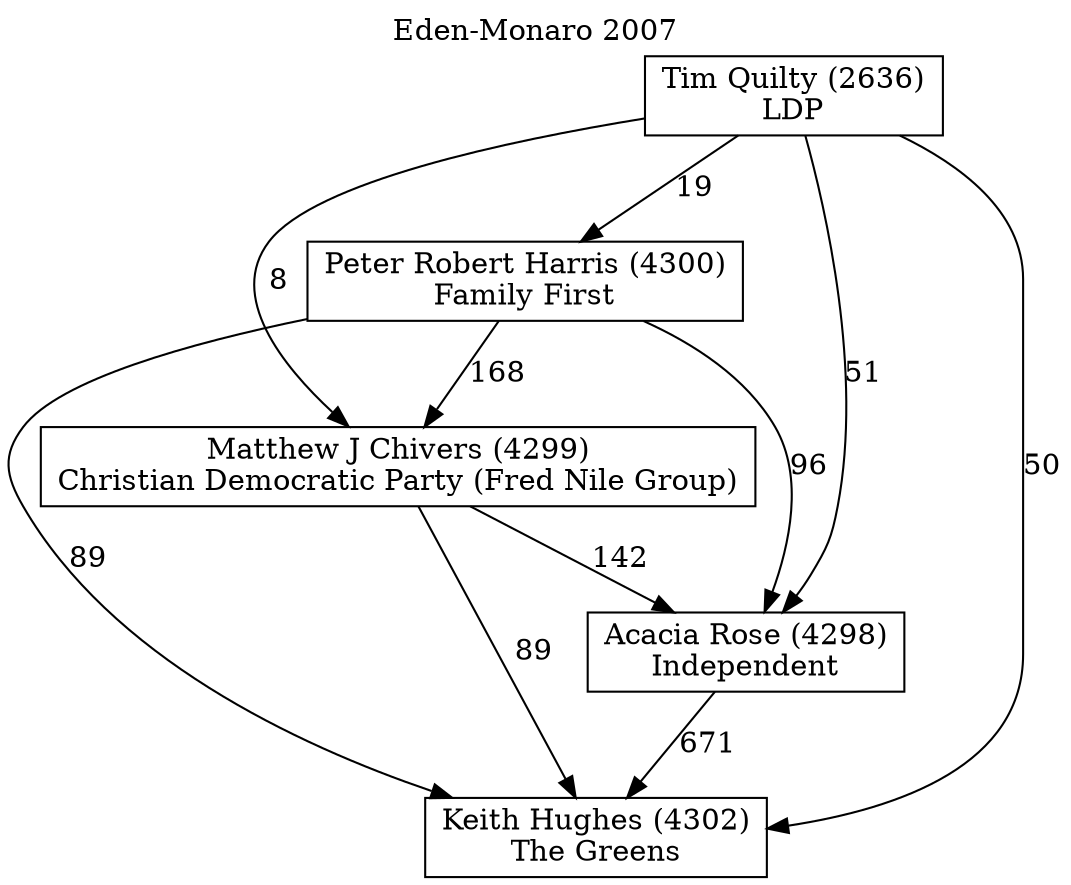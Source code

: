 // House preference flow
digraph "Keith Hughes (4302)_Eden-Monaro_2007" {
	graph [label="Eden-Monaro 2007" labelloc=t mclimit=10]
	node [shape=box]
	"Acacia Rose (4298)" [label="Acacia Rose (4298)
Independent"]
	"Keith Hughes (4302)" [label="Keith Hughes (4302)
The Greens"]
	"Matthew J Chivers (4299)" [label="Matthew J Chivers (4299)
Christian Democratic Party (Fred Nile Group)"]
	"Peter Robert Harris (4300)" [label="Peter Robert Harris (4300)
Family First"]
	"Tim Quilty (2636)" [label="Tim Quilty (2636)
LDP"]
	"Acacia Rose (4298)" -> "Keith Hughes (4302)" [label=671]
	"Matthew J Chivers (4299)" -> "Acacia Rose (4298)" [label=142]
	"Matthew J Chivers (4299)" -> "Keith Hughes (4302)" [label=89]
	"Peter Robert Harris (4300)" -> "Acacia Rose (4298)" [label=96]
	"Peter Robert Harris (4300)" -> "Keith Hughes (4302)" [label=89]
	"Peter Robert Harris (4300)" -> "Matthew J Chivers (4299)" [label=168]
	"Tim Quilty (2636)" -> "Acacia Rose (4298)" [label=51]
	"Tim Quilty (2636)" -> "Keith Hughes (4302)" [label=50]
	"Tim Quilty (2636)" -> "Matthew J Chivers (4299)" [label=8]
	"Tim Quilty (2636)" -> "Peter Robert Harris (4300)" [label=19]
}
